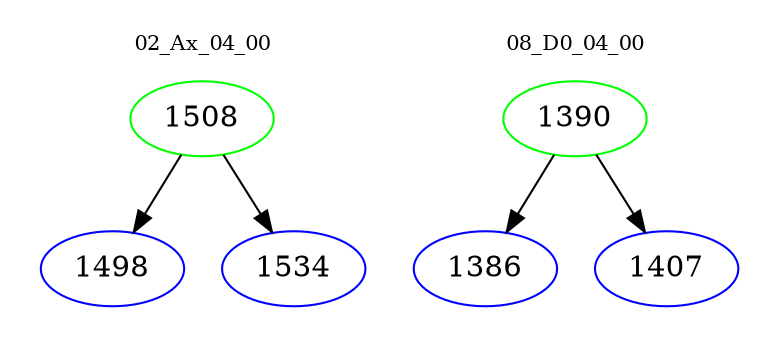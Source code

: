 digraph{
subgraph cluster_0 {
color = white
label = "02_Ax_04_00";
fontsize=10;
T0_1508 [label="1508", color="green"]
T0_1508 -> T0_1498 [color="black"]
T0_1498 [label="1498", color="blue"]
T0_1508 -> T0_1534 [color="black"]
T0_1534 [label="1534", color="blue"]
}
subgraph cluster_1 {
color = white
label = "08_D0_04_00";
fontsize=10;
T1_1390 [label="1390", color="green"]
T1_1390 -> T1_1386 [color="black"]
T1_1386 [label="1386", color="blue"]
T1_1390 -> T1_1407 [color="black"]
T1_1407 [label="1407", color="blue"]
}
}
